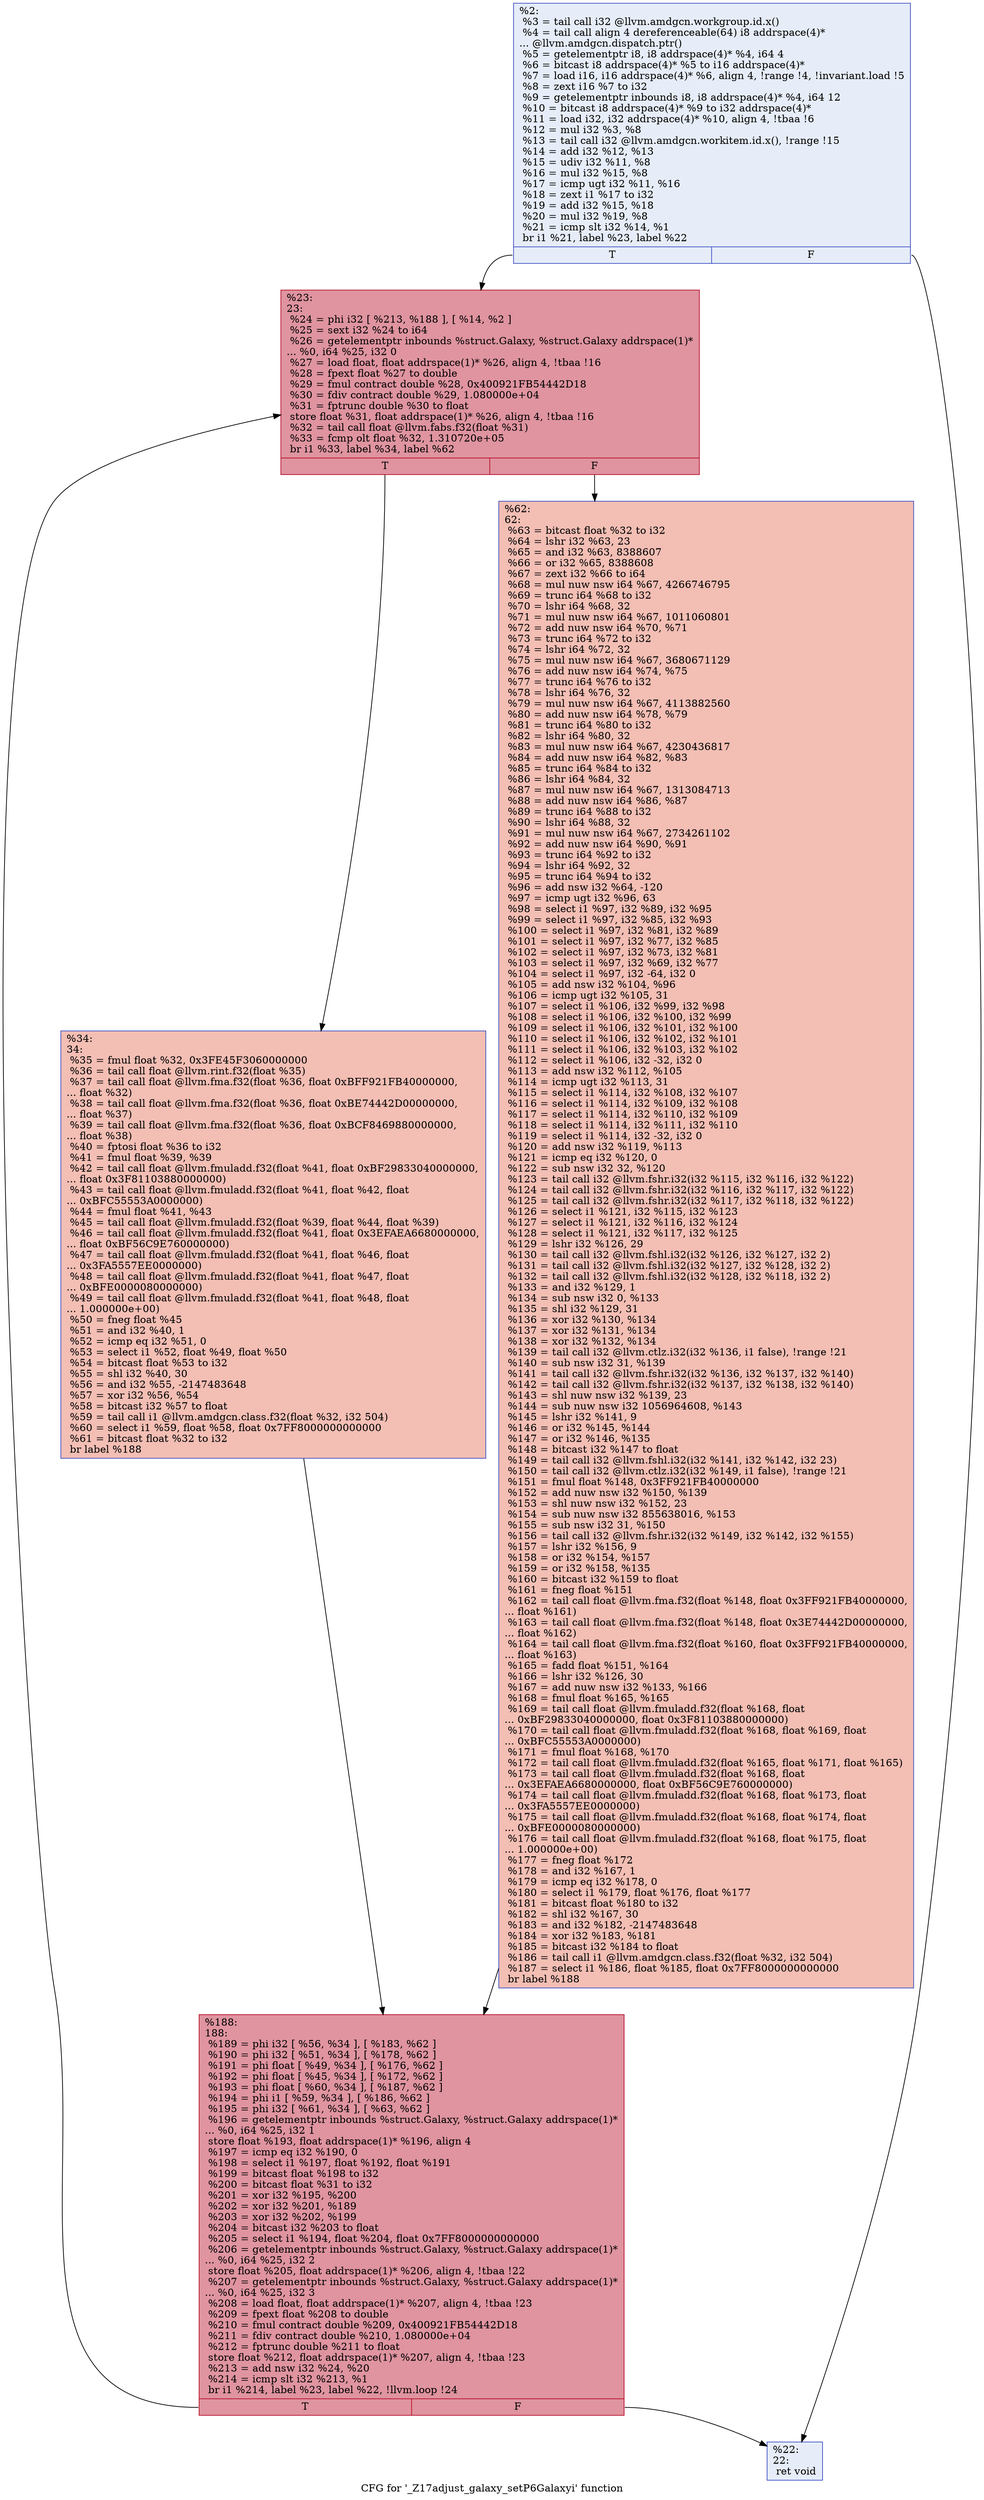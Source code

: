 digraph "CFG for '_Z17adjust_galaxy_setP6Galaxyi' function" {
	label="CFG for '_Z17adjust_galaxy_setP6Galaxyi' function";

	Node0x601b440 [shape=record,color="#3d50c3ff", style=filled, fillcolor="#c7d7f070",label="{%2:\l  %3 = tail call i32 @llvm.amdgcn.workgroup.id.x()\l  %4 = tail call align 4 dereferenceable(64) i8 addrspace(4)*\l... @llvm.amdgcn.dispatch.ptr()\l  %5 = getelementptr i8, i8 addrspace(4)* %4, i64 4\l  %6 = bitcast i8 addrspace(4)* %5 to i16 addrspace(4)*\l  %7 = load i16, i16 addrspace(4)* %6, align 4, !range !4, !invariant.load !5\l  %8 = zext i16 %7 to i32\l  %9 = getelementptr inbounds i8, i8 addrspace(4)* %4, i64 12\l  %10 = bitcast i8 addrspace(4)* %9 to i32 addrspace(4)*\l  %11 = load i32, i32 addrspace(4)* %10, align 4, !tbaa !6\l  %12 = mul i32 %3, %8\l  %13 = tail call i32 @llvm.amdgcn.workitem.id.x(), !range !15\l  %14 = add i32 %12, %13\l  %15 = udiv i32 %11, %8\l  %16 = mul i32 %15, %8\l  %17 = icmp ugt i32 %11, %16\l  %18 = zext i1 %17 to i32\l  %19 = add i32 %15, %18\l  %20 = mul i32 %19, %8\l  %21 = icmp slt i32 %14, %1\l  br i1 %21, label %23, label %22\l|{<s0>T|<s1>F}}"];
	Node0x601b440:s0 -> Node0x6020190;
	Node0x601b440:s1 -> Node0x6020220;
	Node0x6020220 [shape=record,color="#3d50c3ff", style=filled, fillcolor="#c7d7f070",label="{%22:\l22:                                               \l  ret void\l}"];
	Node0x6020190 [shape=record,color="#b70d28ff", style=filled, fillcolor="#b70d2870",label="{%23:\l23:                                               \l  %24 = phi i32 [ %213, %188 ], [ %14, %2 ]\l  %25 = sext i32 %24 to i64\l  %26 = getelementptr inbounds %struct.Galaxy, %struct.Galaxy addrspace(1)*\l... %0, i64 %25, i32 0\l  %27 = load float, float addrspace(1)* %26, align 4, !tbaa !16\l  %28 = fpext float %27 to double\l  %29 = fmul contract double %28, 0x400921FB54442D18\l  %30 = fdiv contract double %29, 1.080000e+04\l  %31 = fptrunc double %30 to float\l  store float %31, float addrspace(1)* %26, align 4, !tbaa !16\l  %32 = tail call float @llvm.fabs.f32(float %31)\l  %33 = fcmp olt float %32, 1.310720e+05\l  br i1 %33, label %34, label %62\l|{<s0>T|<s1>F}}"];
	Node0x6020190:s0 -> Node0x6021ef0;
	Node0x6020190:s1 -> Node0x6021f40;
	Node0x6021ef0 [shape=record,color="#3d50c3ff", style=filled, fillcolor="#e36c5570",label="{%34:\l34:                                               \l  %35 = fmul float %32, 0x3FE45F3060000000\l  %36 = tail call float @llvm.rint.f32(float %35)\l  %37 = tail call float @llvm.fma.f32(float %36, float 0xBFF921FB40000000,\l... float %32)\l  %38 = tail call float @llvm.fma.f32(float %36, float 0xBE74442D00000000,\l... float %37)\l  %39 = tail call float @llvm.fma.f32(float %36, float 0xBCF8469880000000,\l... float %38)\l  %40 = fptosi float %36 to i32\l  %41 = fmul float %39, %39\l  %42 = tail call float @llvm.fmuladd.f32(float %41, float 0xBF29833040000000,\l... float 0x3F81103880000000)\l  %43 = tail call float @llvm.fmuladd.f32(float %41, float %42, float\l... 0xBFC55553A0000000)\l  %44 = fmul float %41, %43\l  %45 = tail call float @llvm.fmuladd.f32(float %39, float %44, float %39)\l  %46 = tail call float @llvm.fmuladd.f32(float %41, float 0x3EFAEA6680000000,\l... float 0xBF56C9E760000000)\l  %47 = tail call float @llvm.fmuladd.f32(float %41, float %46, float\l... 0x3FA5557EE0000000)\l  %48 = tail call float @llvm.fmuladd.f32(float %41, float %47, float\l... 0xBFE0000080000000)\l  %49 = tail call float @llvm.fmuladd.f32(float %41, float %48, float\l... 1.000000e+00)\l  %50 = fneg float %45\l  %51 = and i32 %40, 1\l  %52 = icmp eq i32 %51, 0\l  %53 = select i1 %52, float %49, float %50\l  %54 = bitcast float %53 to i32\l  %55 = shl i32 %40, 30\l  %56 = and i32 %55, -2147483648\l  %57 = xor i32 %56, %54\l  %58 = bitcast i32 %57 to float\l  %59 = tail call i1 @llvm.amdgcn.class.f32(float %32, i32 504)\l  %60 = select i1 %59, float %58, float 0x7FF8000000000000\l  %61 = bitcast float %32 to i32\l  br label %188\l}"];
	Node0x6021ef0 -> Node0x60203b0;
	Node0x6021f40 [shape=record,color="#3d50c3ff", style=filled, fillcolor="#e36c5570",label="{%62:\l62:                                               \l  %63 = bitcast float %32 to i32\l  %64 = lshr i32 %63, 23\l  %65 = and i32 %63, 8388607\l  %66 = or i32 %65, 8388608\l  %67 = zext i32 %66 to i64\l  %68 = mul nuw nsw i64 %67, 4266746795\l  %69 = trunc i64 %68 to i32\l  %70 = lshr i64 %68, 32\l  %71 = mul nuw nsw i64 %67, 1011060801\l  %72 = add nuw nsw i64 %70, %71\l  %73 = trunc i64 %72 to i32\l  %74 = lshr i64 %72, 32\l  %75 = mul nuw nsw i64 %67, 3680671129\l  %76 = add nuw nsw i64 %74, %75\l  %77 = trunc i64 %76 to i32\l  %78 = lshr i64 %76, 32\l  %79 = mul nuw nsw i64 %67, 4113882560\l  %80 = add nuw nsw i64 %78, %79\l  %81 = trunc i64 %80 to i32\l  %82 = lshr i64 %80, 32\l  %83 = mul nuw nsw i64 %67, 4230436817\l  %84 = add nuw nsw i64 %82, %83\l  %85 = trunc i64 %84 to i32\l  %86 = lshr i64 %84, 32\l  %87 = mul nuw nsw i64 %67, 1313084713\l  %88 = add nuw nsw i64 %86, %87\l  %89 = trunc i64 %88 to i32\l  %90 = lshr i64 %88, 32\l  %91 = mul nuw nsw i64 %67, 2734261102\l  %92 = add nuw nsw i64 %90, %91\l  %93 = trunc i64 %92 to i32\l  %94 = lshr i64 %92, 32\l  %95 = trunc i64 %94 to i32\l  %96 = add nsw i32 %64, -120\l  %97 = icmp ugt i32 %96, 63\l  %98 = select i1 %97, i32 %89, i32 %95\l  %99 = select i1 %97, i32 %85, i32 %93\l  %100 = select i1 %97, i32 %81, i32 %89\l  %101 = select i1 %97, i32 %77, i32 %85\l  %102 = select i1 %97, i32 %73, i32 %81\l  %103 = select i1 %97, i32 %69, i32 %77\l  %104 = select i1 %97, i32 -64, i32 0\l  %105 = add nsw i32 %104, %96\l  %106 = icmp ugt i32 %105, 31\l  %107 = select i1 %106, i32 %99, i32 %98\l  %108 = select i1 %106, i32 %100, i32 %99\l  %109 = select i1 %106, i32 %101, i32 %100\l  %110 = select i1 %106, i32 %102, i32 %101\l  %111 = select i1 %106, i32 %103, i32 %102\l  %112 = select i1 %106, i32 -32, i32 0\l  %113 = add nsw i32 %112, %105\l  %114 = icmp ugt i32 %113, 31\l  %115 = select i1 %114, i32 %108, i32 %107\l  %116 = select i1 %114, i32 %109, i32 %108\l  %117 = select i1 %114, i32 %110, i32 %109\l  %118 = select i1 %114, i32 %111, i32 %110\l  %119 = select i1 %114, i32 -32, i32 0\l  %120 = add nsw i32 %119, %113\l  %121 = icmp eq i32 %120, 0\l  %122 = sub nsw i32 32, %120\l  %123 = tail call i32 @llvm.fshr.i32(i32 %115, i32 %116, i32 %122)\l  %124 = tail call i32 @llvm.fshr.i32(i32 %116, i32 %117, i32 %122)\l  %125 = tail call i32 @llvm.fshr.i32(i32 %117, i32 %118, i32 %122)\l  %126 = select i1 %121, i32 %115, i32 %123\l  %127 = select i1 %121, i32 %116, i32 %124\l  %128 = select i1 %121, i32 %117, i32 %125\l  %129 = lshr i32 %126, 29\l  %130 = tail call i32 @llvm.fshl.i32(i32 %126, i32 %127, i32 2)\l  %131 = tail call i32 @llvm.fshl.i32(i32 %127, i32 %128, i32 2)\l  %132 = tail call i32 @llvm.fshl.i32(i32 %128, i32 %118, i32 2)\l  %133 = and i32 %129, 1\l  %134 = sub nsw i32 0, %133\l  %135 = shl i32 %129, 31\l  %136 = xor i32 %130, %134\l  %137 = xor i32 %131, %134\l  %138 = xor i32 %132, %134\l  %139 = tail call i32 @llvm.ctlz.i32(i32 %136, i1 false), !range !21\l  %140 = sub nsw i32 31, %139\l  %141 = tail call i32 @llvm.fshr.i32(i32 %136, i32 %137, i32 %140)\l  %142 = tail call i32 @llvm.fshr.i32(i32 %137, i32 %138, i32 %140)\l  %143 = shl nuw nsw i32 %139, 23\l  %144 = sub nuw nsw i32 1056964608, %143\l  %145 = lshr i32 %141, 9\l  %146 = or i32 %145, %144\l  %147 = or i32 %146, %135\l  %148 = bitcast i32 %147 to float\l  %149 = tail call i32 @llvm.fshl.i32(i32 %141, i32 %142, i32 23)\l  %150 = tail call i32 @llvm.ctlz.i32(i32 %149, i1 false), !range !21\l  %151 = fmul float %148, 0x3FF921FB40000000\l  %152 = add nuw nsw i32 %150, %139\l  %153 = shl nuw nsw i32 %152, 23\l  %154 = sub nuw nsw i32 855638016, %153\l  %155 = sub nsw i32 31, %150\l  %156 = tail call i32 @llvm.fshr.i32(i32 %149, i32 %142, i32 %155)\l  %157 = lshr i32 %156, 9\l  %158 = or i32 %154, %157\l  %159 = or i32 %158, %135\l  %160 = bitcast i32 %159 to float\l  %161 = fneg float %151\l  %162 = tail call float @llvm.fma.f32(float %148, float 0x3FF921FB40000000,\l... float %161)\l  %163 = tail call float @llvm.fma.f32(float %148, float 0x3E74442D00000000,\l... float %162)\l  %164 = tail call float @llvm.fma.f32(float %160, float 0x3FF921FB40000000,\l... float %163)\l  %165 = fadd float %151, %164\l  %166 = lshr i32 %126, 30\l  %167 = add nuw nsw i32 %133, %166\l  %168 = fmul float %165, %165\l  %169 = tail call float @llvm.fmuladd.f32(float %168, float\l... 0xBF29833040000000, float 0x3F81103880000000)\l  %170 = tail call float @llvm.fmuladd.f32(float %168, float %169, float\l... 0xBFC55553A0000000)\l  %171 = fmul float %168, %170\l  %172 = tail call float @llvm.fmuladd.f32(float %165, float %171, float %165)\l  %173 = tail call float @llvm.fmuladd.f32(float %168, float\l... 0x3EFAEA6680000000, float 0xBF56C9E760000000)\l  %174 = tail call float @llvm.fmuladd.f32(float %168, float %173, float\l... 0x3FA5557EE0000000)\l  %175 = tail call float @llvm.fmuladd.f32(float %168, float %174, float\l... 0xBFE0000080000000)\l  %176 = tail call float @llvm.fmuladd.f32(float %168, float %175, float\l... 1.000000e+00)\l  %177 = fneg float %172\l  %178 = and i32 %167, 1\l  %179 = icmp eq i32 %178, 0\l  %180 = select i1 %179, float %176, float %177\l  %181 = bitcast float %180 to i32\l  %182 = shl i32 %167, 30\l  %183 = and i32 %182, -2147483648\l  %184 = xor i32 %183, %181\l  %185 = bitcast i32 %184 to float\l  %186 = tail call i1 @llvm.amdgcn.class.f32(float %32, i32 504)\l  %187 = select i1 %186, float %185, float 0x7FF8000000000000\l  br label %188\l}"];
	Node0x6021f40 -> Node0x60203b0;
	Node0x60203b0 [shape=record,color="#b70d28ff", style=filled, fillcolor="#b70d2870",label="{%188:\l188:                                              \l  %189 = phi i32 [ %56, %34 ], [ %183, %62 ]\l  %190 = phi i32 [ %51, %34 ], [ %178, %62 ]\l  %191 = phi float [ %49, %34 ], [ %176, %62 ]\l  %192 = phi float [ %45, %34 ], [ %172, %62 ]\l  %193 = phi float [ %60, %34 ], [ %187, %62 ]\l  %194 = phi i1 [ %59, %34 ], [ %186, %62 ]\l  %195 = phi i32 [ %61, %34 ], [ %63, %62 ]\l  %196 = getelementptr inbounds %struct.Galaxy, %struct.Galaxy addrspace(1)*\l... %0, i64 %25, i32 1\l  store float %193, float addrspace(1)* %196, align 4\l  %197 = icmp eq i32 %190, 0\l  %198 = select i1 %197, float %192, float %191\l  %199 = bitcast float %198 to i32\l  %200 = bitcast float %31 to i32\l  %201 = xor i32 %195, %200\l  %202 = xor i32 %201, %189\l  %203 = xor i32 %202, %199\l  %204 = bitcast i32 %203 to float\l  %205 = select i1 %194, float %204, float 0x7FF8000000000000\l  %206 = getelementptr inbounds %struct.Galaxy, %struct.Galaxy addrspace(1)*\l... %0, i64 %25, i32 2\l  store float %205, float addrspace(1)* %206, align 4, !tbaa !22\l  %207 = getelementptr inbounds %struct.Galaxy, %struct.Galaxy addrspace(1)*\l... %0, i64 %25, i32 3\l  %208 = load float, float addrspace(1)* %207, align 4, !tbaa !23\l  %209 = fpext float %208 to double\l  %210 = fmul contract double %209, 0x400921FB54442D18\l  %211 = fdiv contract double %210, 1.080000e+04\l  %212 = fptrunc double %211 to float\l  store float %212, float addrspace(1)* %207, align 4, !tbaa !23\l  %213 = add nsw i32 %24, %20\l  %214 = icmp slt i32 %213, %1\l  br i1 %214, label %23, label %22, !llvm.loop !24\l|{<s0>T|<s1>F}}"];
	Node0x60203b0:s0 -> Node0x6020190;
	Node0x60203b0:s1 -> Node0x6020220;
}
